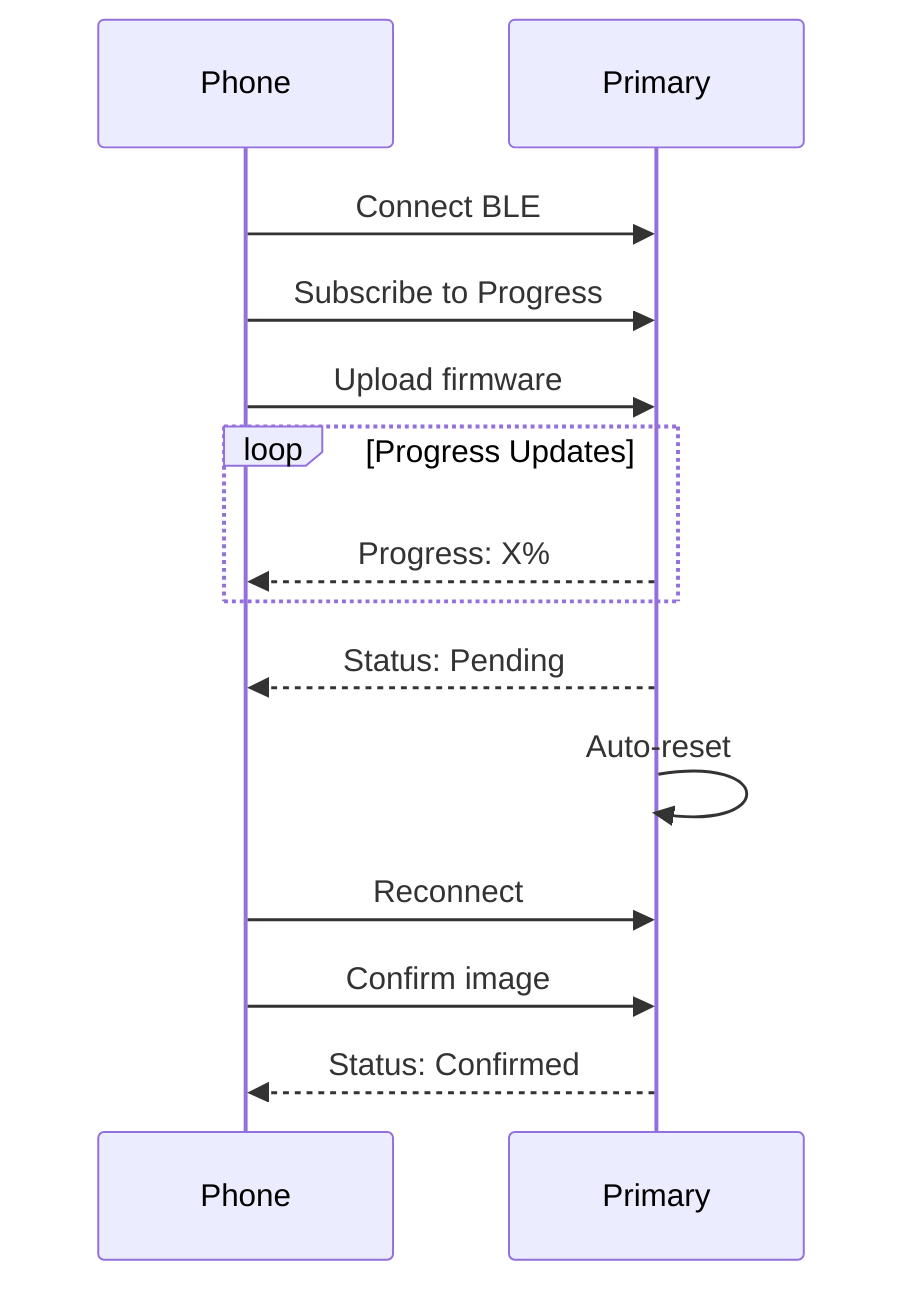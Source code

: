 sequenceDiagram
    participant Phone
    participant Primary
    
    Phone->>Primary: Connect BLE
    Phone->>Primary: Subscribe to Progress
    Phone->>Primary: Upload firmware
    loop Progress Updates
        Primary-->>Phone: Progress: X%
    end
    Primary-->>Phone: Status: Pending
    Primary->>Primary: Auto-reset
    Phone->>Primary: Reconnect
    Phone->>Primary: Confirm image
    Primary-->>Phone: Status: Confirmed